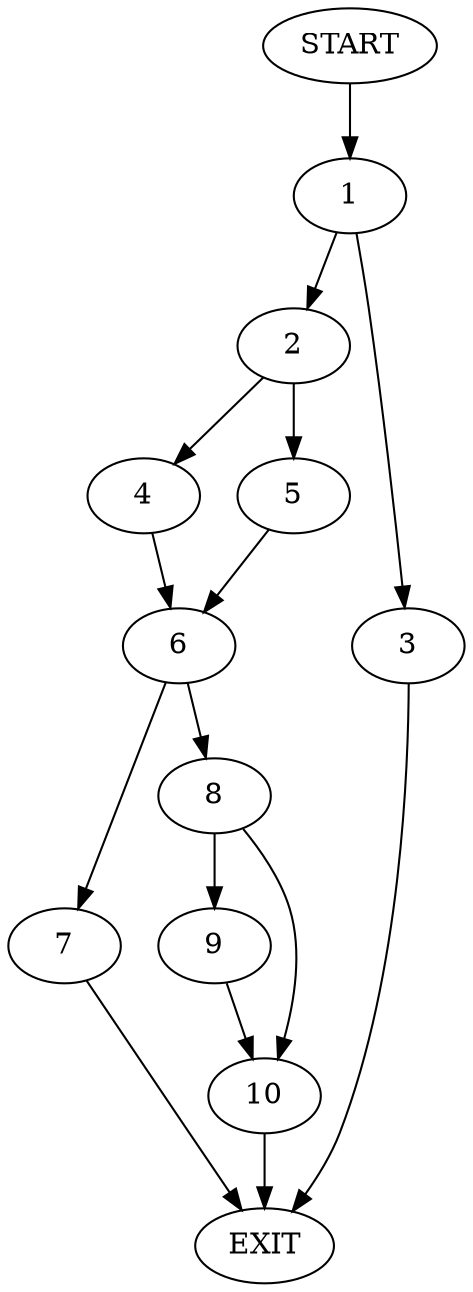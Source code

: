 digraph {
0 [label="START"]
11 [label="EXIT"]
0 -> 1
1 -> 2
1 -> 3
3 -> 11
2 -> 4
2 -> 5
5 -> 6
4 -> 6
6 -> 7
6 -> 8
8 -> 9
8 -> 10
7 -> 11
9 -> 10
10 -> 11
}
